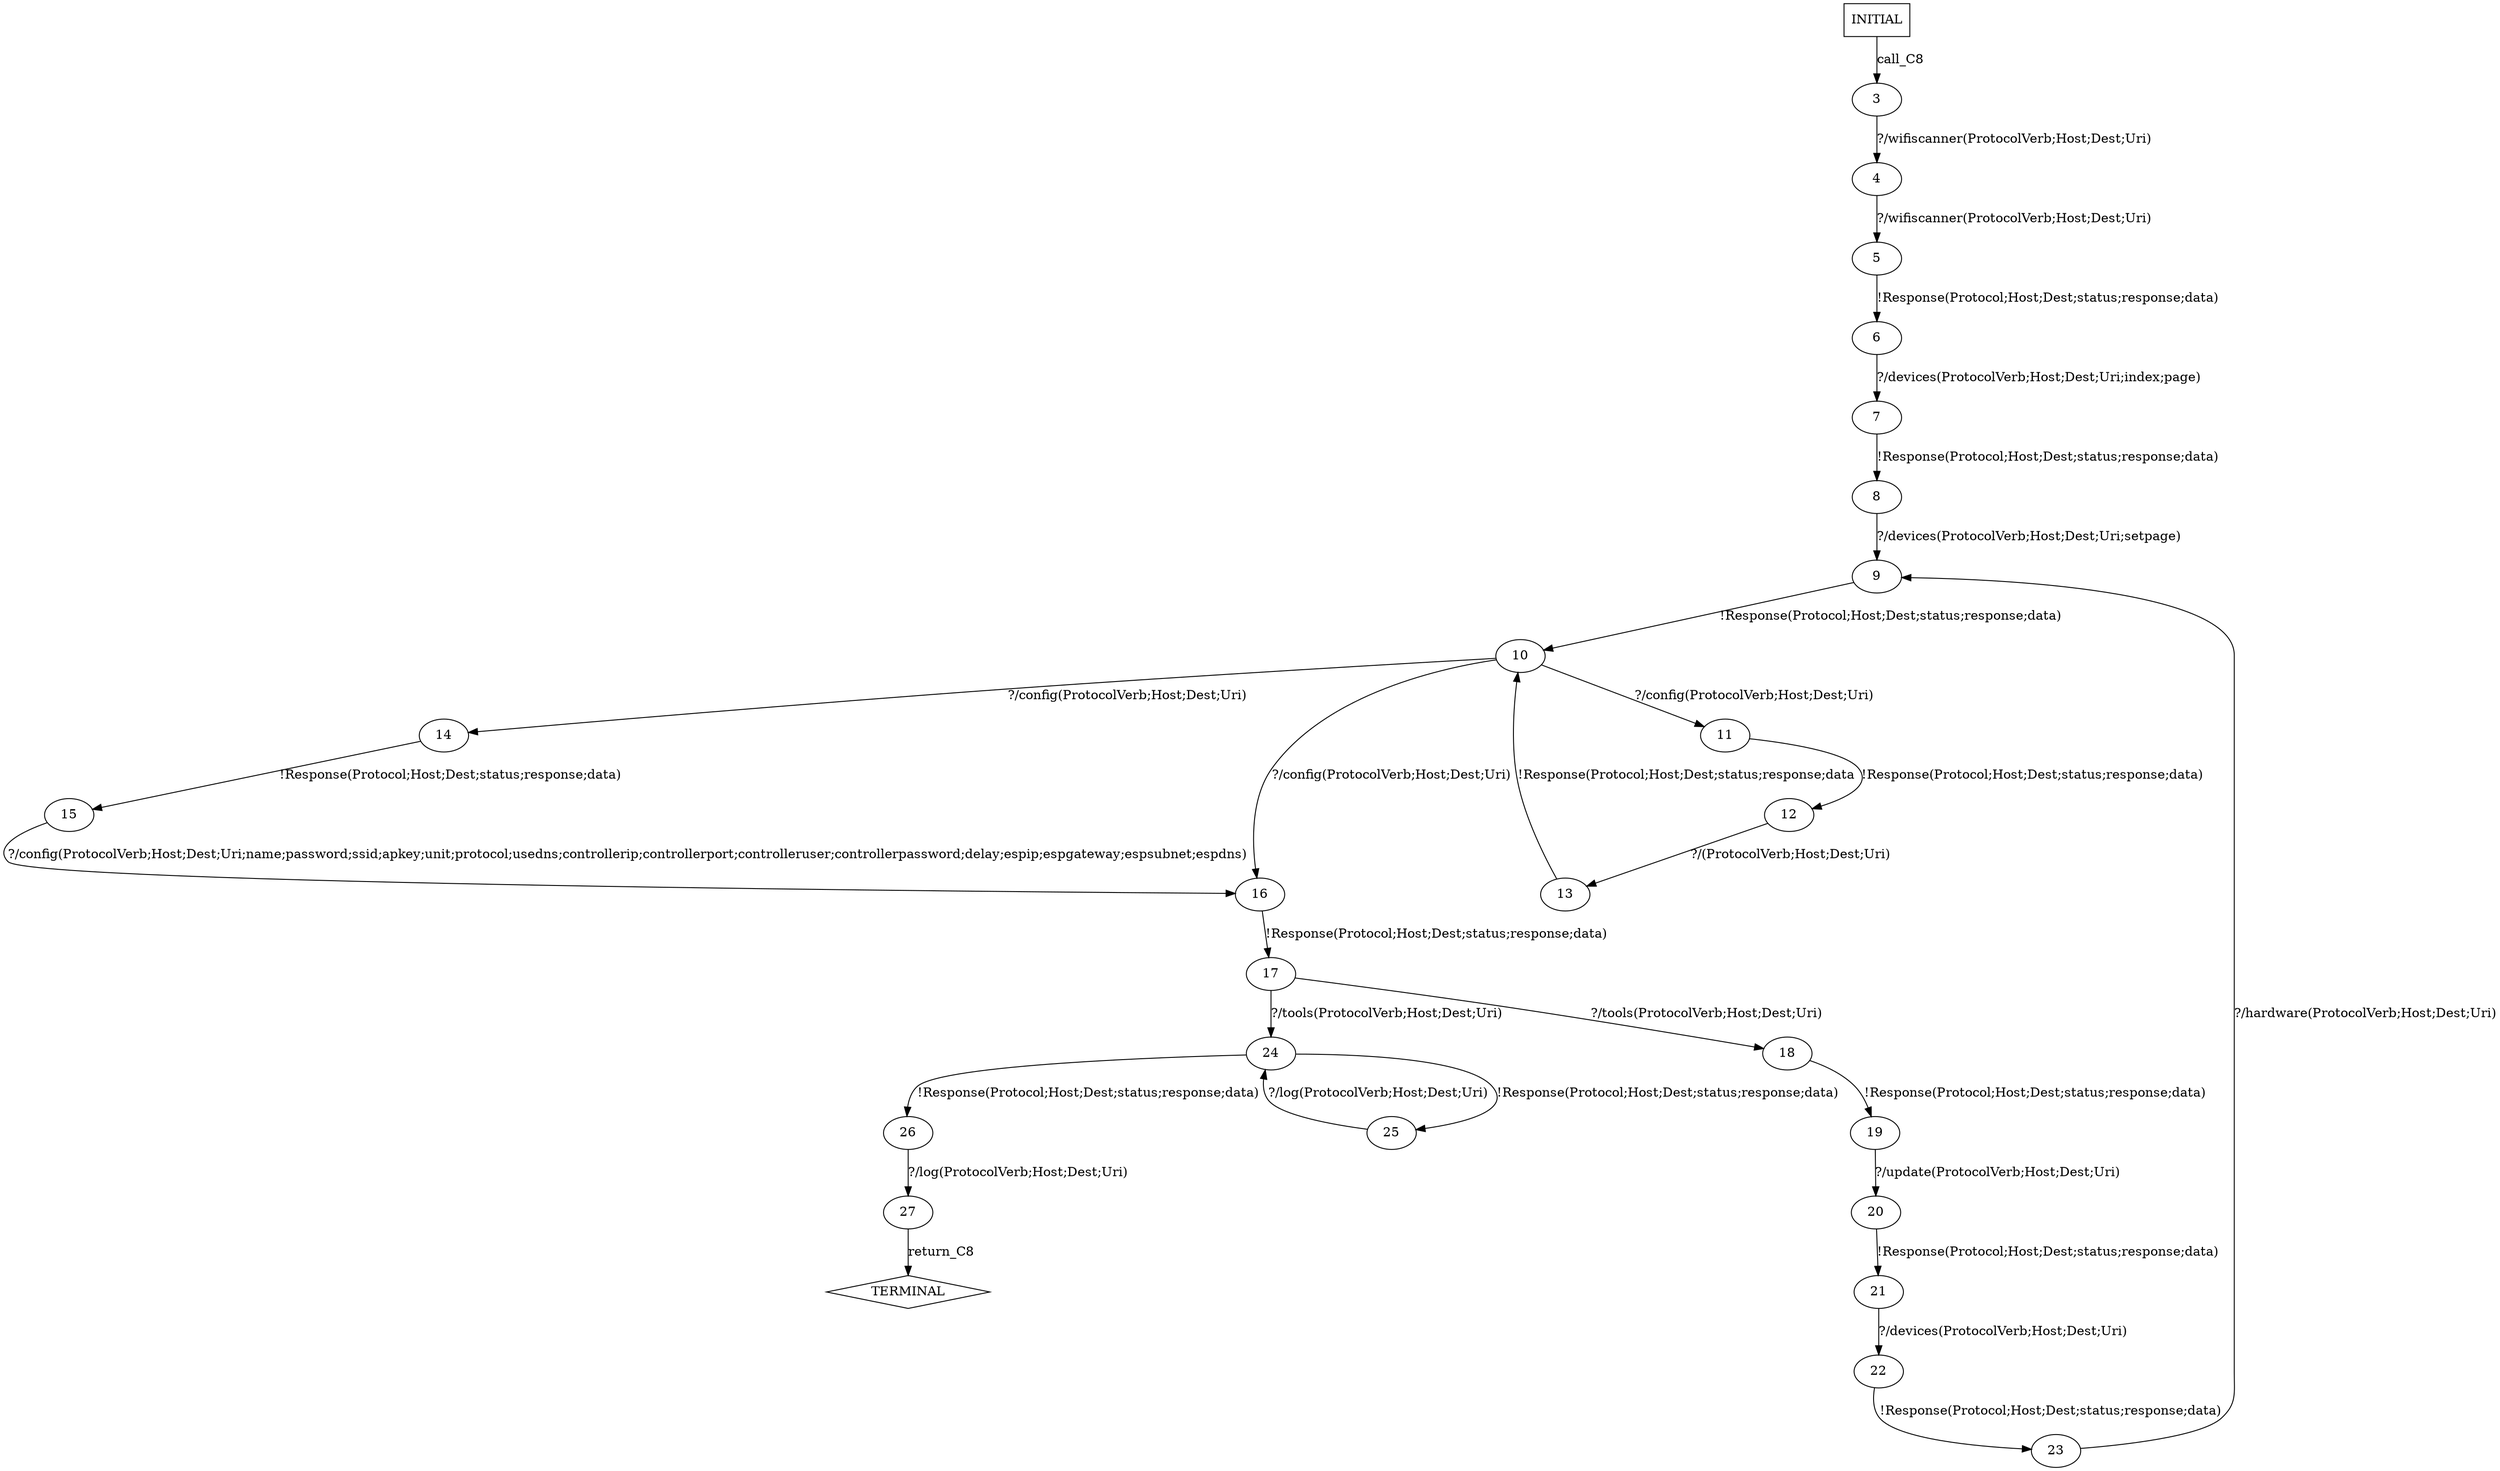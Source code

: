 digraph G {
  0 [label="INITIAL",shape=box];
  1 [label="TERMINAL",shape=diamond];
  3 [label="3"];
  4 [label="4"];
  5 [label="5"];
  6 [label="6"];
  7 [label="7"];
  8 [label="8"];
  9 [label="9"];
  10 [label="10"];
  11 [label="11"];
  12 [label="12"];
  13 [label="13"];
  14 [label="14"];
  15 [label="15"];
  16 [label="16"];
  17 [label="17"];
  18 [label="18"];
  19 [label="19"];
  20 [label="20"];
  21 [label="21"];
  22 [label="22"];
  23 [label="23"];
  24 [label="24"];
  25 [label="25"];
  26 [label="26"];
  27 [label="27"];
0->3  [label="call_C8"];
3->4 [label="?/wifiscanner(ProtocolVerb;Host;Dest;Uri)"];
4->5 [label="?/wifiscanner(ProtocolVerb;Host;Dest;Uri)"];
5->6 [label="!Response(Protocol;Host;Dest;status;response;data)"];
6->7 [label="?/devices(ProtocolVerb;Host;Dest;Uri;index;page)"];
7->8 [label="!Response(Protocol;Host;Dest;status;response;data)"];
8->9 [label="?/devices(ProtocolVerb;Host;Dest;Uri;setpage)"];
9->10 [label="!Response(Protocol;Host;Dest;status;response;data)"];
10->11 [label="?/config(ProtocolVerb;Host;Dest;Uri)"];
10->16 [label="?/config(ProtocolVerb;Host;Dest;Uri)"];
10->14 [label="?/config(ProtocolVerb;Host;Dest;Uri)"];
11->12 [label="!Response(Protocol;Host;Dest;status;response;data)"];
12->13 [label="?/(ProtocolVerb;Host;Dest;Uri)"];
13->10 [label="!Response(Protocol;Host;Dest;status;response;data"];
14->15 [label="!Response(Protocol;Host;Dest;status;response;data)"];
15->16 [label="?/config(ProtocolVerb;Host;Dest;Uri;name;password;ssid;apkey;unit;protocol;usedns;controllerip;controllerport;controlleruser;controllerpassword;delay;espip;espgateway;espsubnet;espdns)"];
16->17 [label="!Response(Protocol;Host;Dest;status;response;data)"];
17->18 [label="?/tools(ProtocolVerb;Host;Dest;Uri)"];
17->24 [label="?/tools(ProtocolVerb;Host;Dest;Uri)"];
18->19 [label="!Response(Protocol;Host;Dest;status;response;data)"];
19->20 [label="?/update(ProtocolVerb;Host;Dest;Uri)"];
20->21 [label="!Response(Protocol;Host;Dest;status;response;data)"];
21->22 [label="?/devices(ProtocolVerb;Host;Dest;Uri)"];
22->23 [label="!Response(Protocol;Host;Dest;status;response;data)"];
23->9 [label="?/hardware(ProtocolVerb;Host;Dest;Uri)"];
24->26 [label="!Response(Protocol;Host;Dest;status;response;data)"];
24->25 [label="!Response(Protocol;Host;Dest;status;response;data)"];
25->24 [label="?/log(ProtocolVerb;Host;Dest;Uri)"];
26->27 [label="?/log(ProtocolVerb;Host;Dest;Uri)"];
27->1  [label="return_C8"];
}
